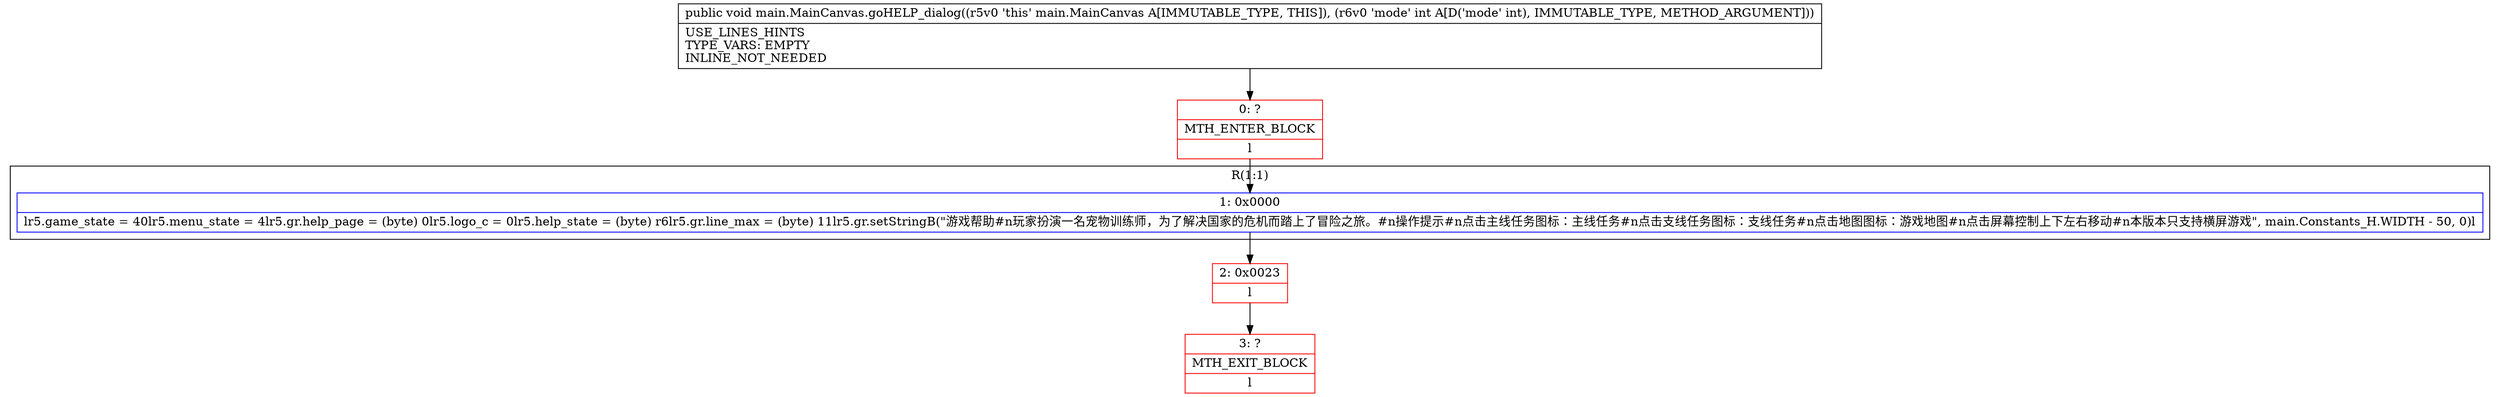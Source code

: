 digraph "CFG formain.MainCanvas.goHELP_dialog(I)V" {
subgraph cluster_Region_198321 {
label = "R(1:1)";
node [shape=record,color=blue];
Node_1 [shape=record,label="{1\:\ 0x0000|lr5.game_state = 40lr5.menu_state = 4lr5.gr.help_page = (byte) 0lr5.logo_c = 0lr5.help_state = (byte) r6lr5.gr.line_max = (byte) 11lr5.gr.setStringB(\"游戏帮助#n玩家扮演一名宠物训练师，为了解决国家的危机而踏上了冒险之旅。#n操作提示#n点击主线任务图标：主线任务#n点击支线任务图标：支线任务#n点击地图图标：游戏地图#n点击屏幕控制上下左右移动#n本版本只支持横屏游戏\", main.Constants_H.WIDTH \- 50, 0)l}"];
}
Node_0 [shape=record,color=red,label="{0\:\ ?|MTH_ENTER_BLOCK\l|l}"];
Node_2 [shape=record,color=red,label="{2\:\ 0x0023|l}"];
Node_3 [shape=record,color=red,label="{3\:\ ?|MTH_EXIT_BLOCK\l|l}"];
MethodNode[shape=record,label="{public void main.MainCanvas.goHELP_dialog((r5v0 'this' main.MainCanvas A[IMMUTABLE_TYPE, THIS]), (r6v0 'mode' int A[D('mode' int), IMMUTABLE_TYPE, METHOD_ARGUMENT]))  | USE_LINES_HINTS\lTYPE_VARS: EMPTY\lINLINE_NOT_NEEDED\l}"];
MethodNode -> Node_0;
Node_1 -> Node_2;
Node_0 -> Node_1;
Node_2 -> Node_3;
}

